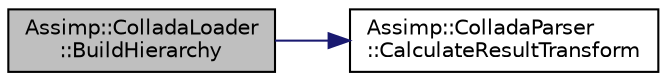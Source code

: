 digraph "Assimp::ColladaLoader::BuildHierarchy"
{
  edge [fontname="Helvetica",fontsize="10",labelfontname="Helvetica",labelfontsize="10"];
  node [fontname="Helvetica",fontsize="10",shape=record];
  rankdir="LR";
  Node1 [label="Assimp::ColladaLoader\l::BuildHierarchy",height=0.2,width=0.4,color="black", fillcolor="grey75", style="filled", fontcolor="black"];
  Node1 -> Node2 [color="midnightblue",fontsize="10",style="solid",fontname="Helvetica"];
  Node2 [label="Assimp::ColladaParser\l::CalculateResultTransform",height=0.2,width=0.4,color="black", fillcolor="white", style="filled",URL="$class_assimp_1_1_collada_parser.html#ace50fe275756ffb761c9214d31aa9bd3"];
}
